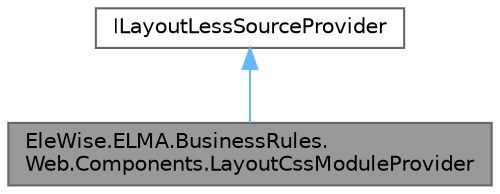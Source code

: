 digraph "EleWise.ELMA.BusinessRules.Web.Components.LayoutCssModuleProvider"
{
 // LATEX_PDF_SIZE
  bgcolor="transparent";
  edge [fontname=Helvetica,fontsize=10,labelfontname=Helvetica,labelfontsize=10];
  node [fontname=Helvetica,fontsize=10,shape=box,height=0.2,width=0.4];
  Node1 [id="Node000001",label="EleWise.ELMA.BusinessRules.\lWeb.Components.LayoutCssModuleProvider",height=0.2,width=0.4,color="gray40", fillcolor="grey60", style="filled", fontcolor="black",tooltip="Провайдер регистрации стилей модуля"];
  Node2 -> Node1 [id="edge1_Node000001_Node000002",dir="back",color="steelblue1",style="solid",tooltip=" "];
  Node2 [id="Node000002",label="ILayoutLessSourceProvider",height=0.2,width=0.4,color="gray40", fillcolor="white", style="filled",tooltip=" "];
}
